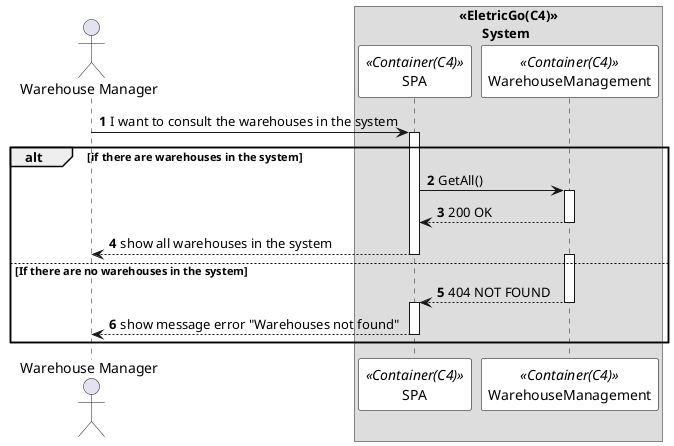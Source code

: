 @startuml 
autonumber

skinparam sequence {
ParticipantBorderColor black
ParticipantBackgroundColor white
}

actor "Warehouse Manager" as admin
box "<<EletricGo(C4)>>\n       System"
participant SPA as system <<Container(C4)>>
participant WarehouseManagement as  WM <<Container(C4)>>
end box


admin -> system: I want to consult the warehouses in the system
activate system

alt if there are warehouses in the system
system -> WM : GetAll()
activate WM
WM --> system : 200 OK 
deactivate WM


system --> admin: show all warehouses in the system
deactivate system

else If there are no warehouses in the system

activate WM
WM --> system : 404 NOT FOUND
deactivate WM
activate system
 
system --> admin: show message error "Warehouses not found"
deactivate system 


end

deactivate admin

@enduml